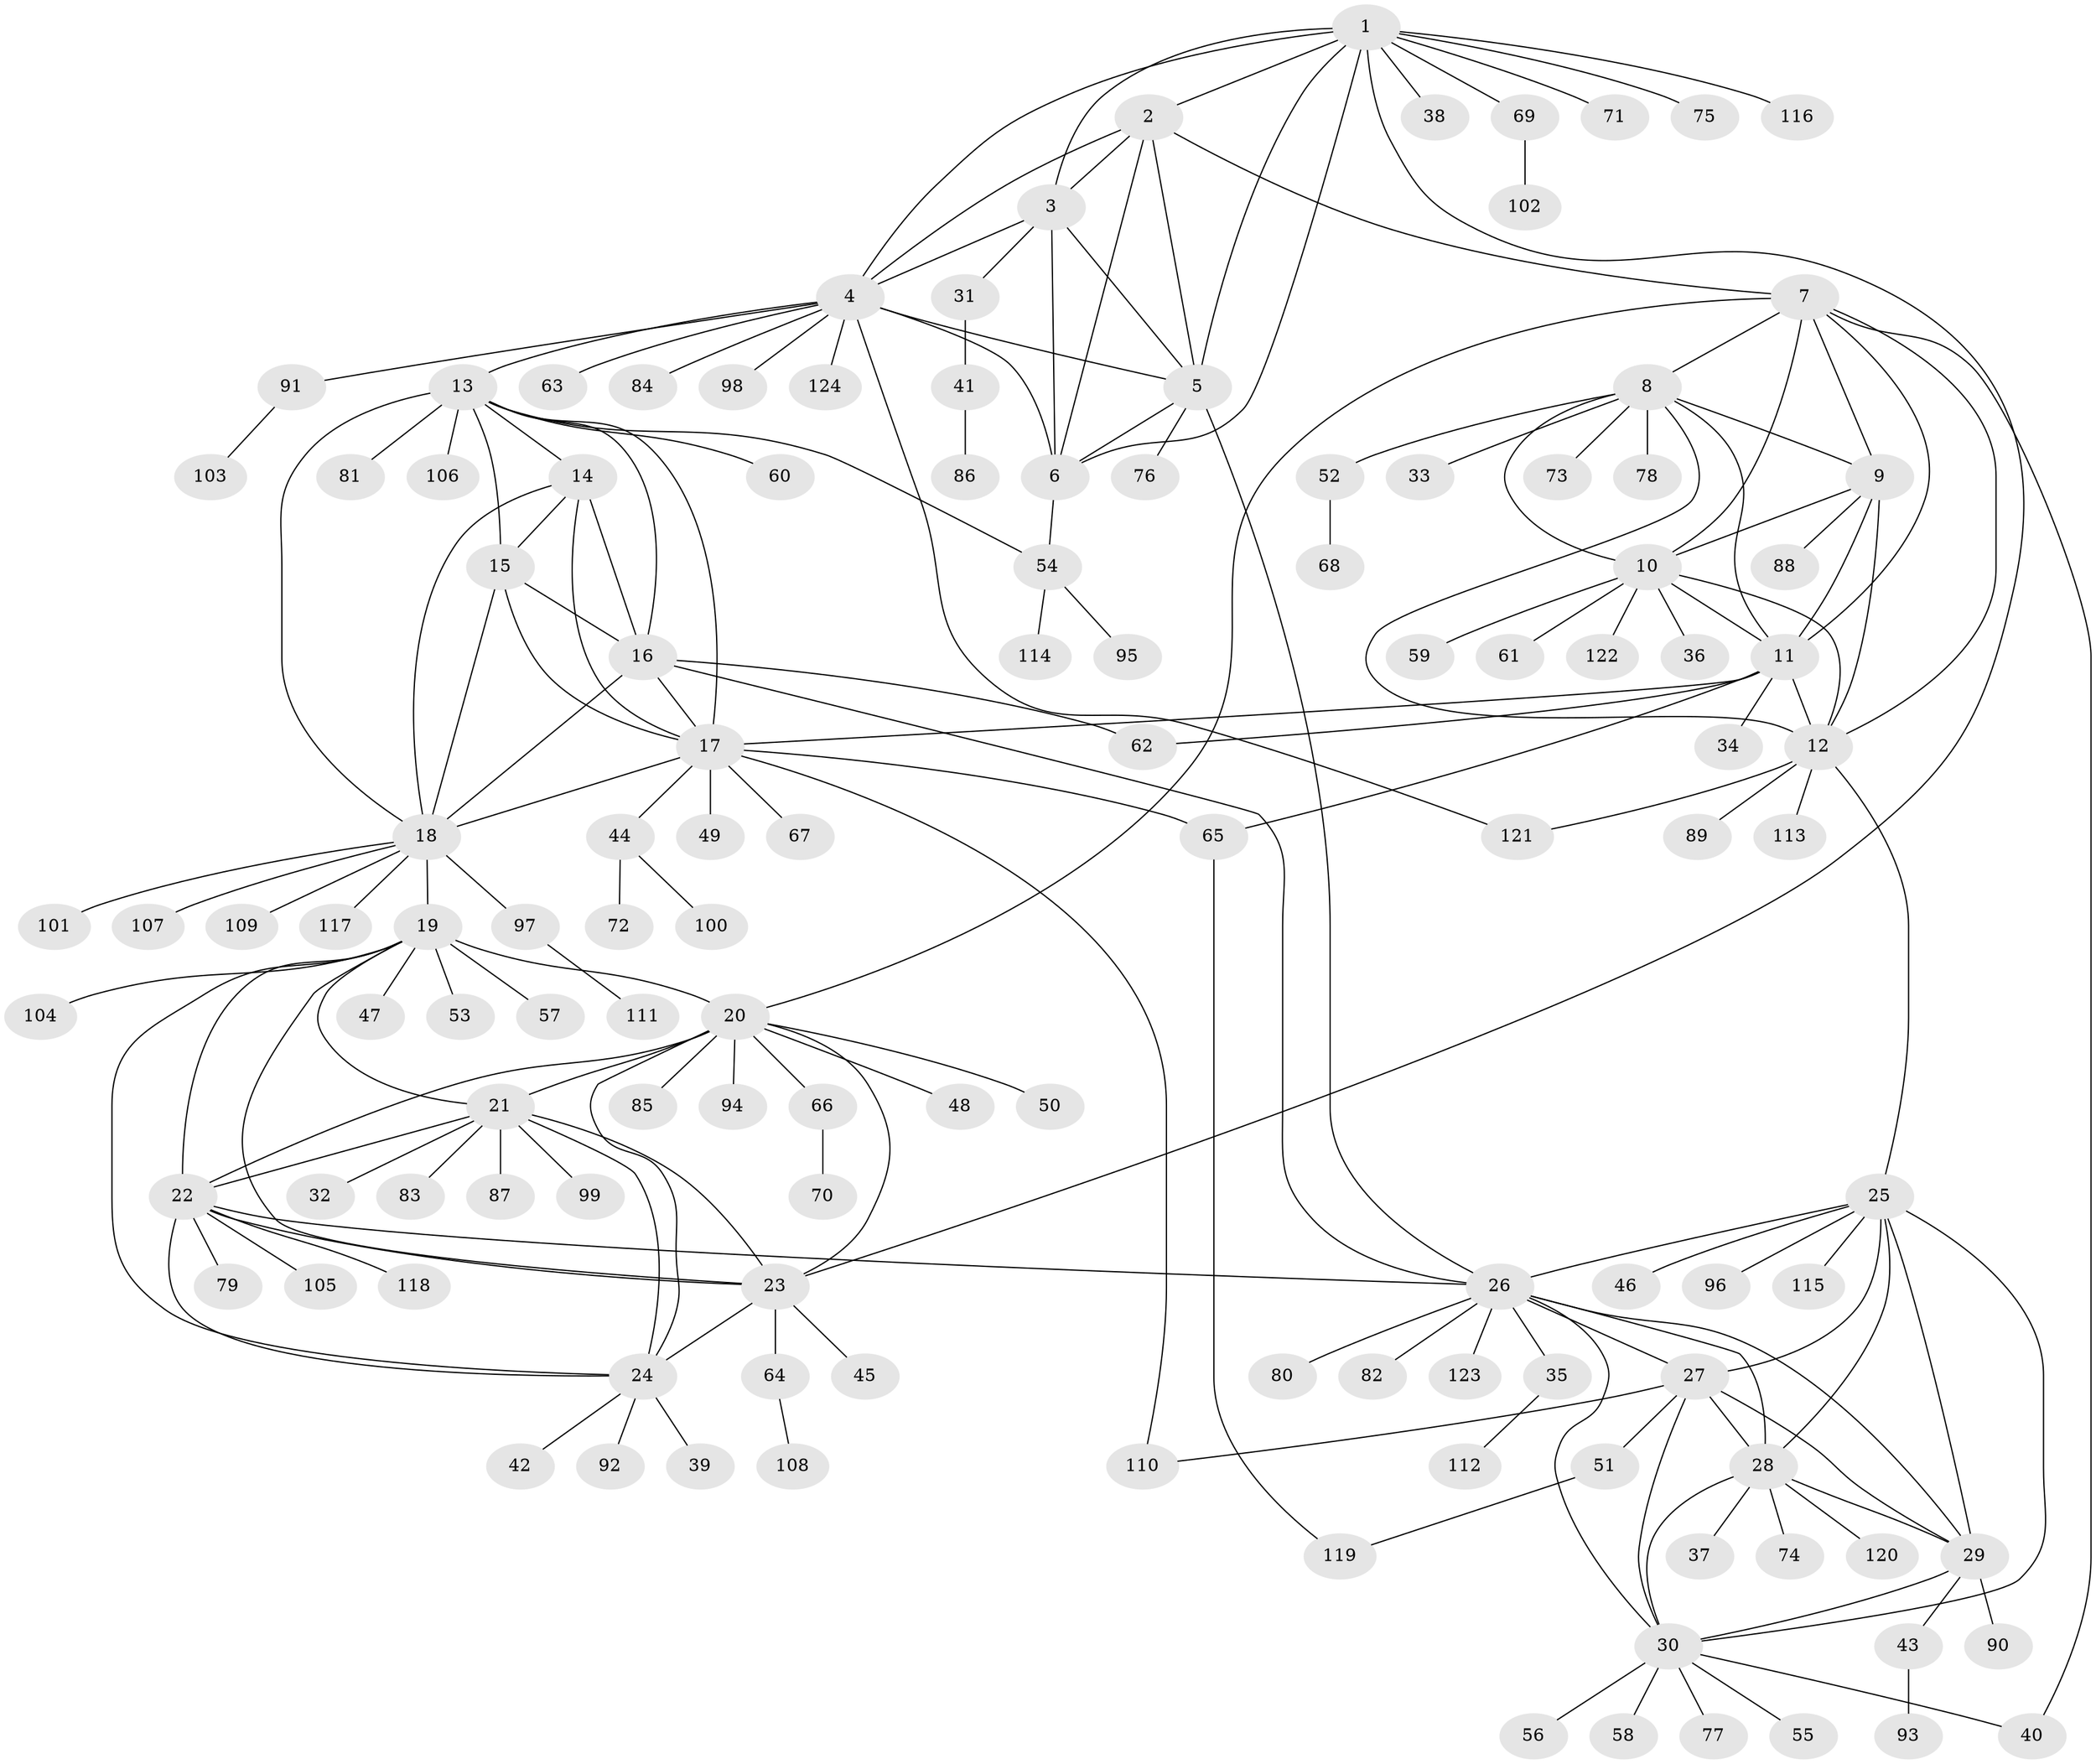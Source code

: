 // Generated by graph-tools (version 1.1) at 2025/11/02/27/25 16:11:30]
// undirected, 124 vertices, 186 edges
graph export_dot {
graph [start="1"]
  node [color=gray90,style=filled];
  1;
  2;
  3;
  4;
  5;
  6;
  7;
  8;
  9;
  10;
  11;
  12;
  13;
  14;
  15;
  16;
  17;
  18;
  19;
  20;
  21;
  22;
  23;
  24;
  25;
  26;
  27;
  28;
  29;
  30;
  31;
  32;
  33;
  34;
  35;
  36;
  37;
  38;
  39;
  40;
  41;
  42;
  43;
  44;
  45;
  46;
  47;
  48;
  49;
  50;
  51;
  52;
  53;
  54;
  55;
  56;
  57;
  58;
  59;
  60;
  61;
  62;
  63;
  64;
  65;
  66;
  67;
  68;
  69;
  70;
  71;
  72;
  73;
  74;
  75;
  76;
  77;
  78;
  79;
  80;
  81;
  82;
  83;
  84;
  85;
  86;
  87;
  88;
  89;
  90;
  91;
  92;
  93;
  94;
  95;
  96;
  97;
  98;
  99;
  100;
  101;
  102;
  103;
  104;
  105;
  106;
  107;
  108;
  109;
  110;
  111;
  112;
  113;
  114;
  115;
  116;
  117;
  118;
  119;
  120;
  121;
  122;
  123;
  124;
  1 -- 2;
  1 -- 3;
  1 -- 4;
  1 -- 5;
  1 -- 6;
  1 -- 23;
  1 -- 38;
  1 -- 69;
  1 -- 71;
  1 -- 75;
  1 -- 116;
  2 -- 3;
  2 -- 4;
  2 -- 5;
  2 -- 6;
  2 -- 7;
  3 -- 4;
  3 -- 5;
  3 -- 6;
  3 -- 31;
  4 -- 5;
  4 -- 6;
  4 -- 13;
  4 -- 63;
  4 -- 84;
  4 -- 91;
  4 -- 98;
  4 -- 121;
  4 -- 124;
  5 -- 6;
  5 -- 26;
  5 -- 76;
  6 -- 54;
  7 -- 8;
  7 -- 9;
  7 -- 10;
  7 -- 11;
  7 -- 12;
  7 -- 20;
  7 -- 40;
  8 -- 9;
  8 -- 10;
  8 -- 11;
  8 -- 12;
  8 -- 33;
  8 -- 52;
  8 -- 73;
  8 -- 78;
  9 -- 10;
  9 -- 11;
  9 -- 12;
  9 -- 88;
  10 -- 11;
  10 -- 12;
  10 -- 36;
  10 -- 59;
  10 -- 61;
  10 -- 122;
  11 -- 12;
  11 -- 17;
  11 -- 34;
  11 -- 62;
  11 -- 65;
  12 -- 25;
  12 -- 89;
  12 -- 113;
  12 -- 121;
  13 -- 14;
  13 -- 15;
  13 -- 16;
  13 -- 17;
  13 -- 18;
  13 -- 54;
  13 -- 60;
  13 -- 81;
  13 -- 106;
  14 -- 15;
  14 -- 16;
  14 -- 17;
  14 -- 18;
  15 -- 16;
  15 -- 17;
  15 -- 18;
  16 -- 17;
  16 -- 18;
  16 -- 26;
  16 -- 62;
  17 -- 18;
  17 -- 44;
  17 -- 49;
  17 -- 65;
  17 -- 67;
  17 -- 110;
  18 -- 19;
  18 -- 97;
  18 -- 101;
  18 -- 107;
  18 -- 109;
  18 -- 117;
  19 -- 20;
  19 -- 21;
  19 -- 22;
  19 -- 23;
  19 -- 24;
  19 -- 47;
  19 -- 53;
  19 -- 57;
  19 -- 104;
  20 -- 21;
  20 -- 22;
  20 -- 23;
  20 -- 24;
  20 -- 48;
  20 -- 50;
  20 -- 66;
  20 -- 85;
  20 -- 94;
  21 -- 22;
  21 -- 23;
  21 -- 24;
  21 -- 32;
  21 -- 83;
  21 -- 87;
  21 -- 99;
  22 -- 23;
  22 -- 24;
  22 -- 26;
  22 -- 79;
  22 -- 105;
  22 -- 118;
  23 -- 24;
  23 -- 45;
  23 -- 64;
  24 -- 39;
  24 -- 42;
  24 -- 92;
  25 -- 26;
  25 -- 27;
  25 -- 28;
  25 -- 29;
  25 -- 30;
  25 -- 46;
  25 -- 96;
  25 -- 115;
  26 -- 27;
  26 -- 28;
  26 -- 29;
  26 -- 30;
  26 -- 35;
  26 -- 80;
  26 -- 82;
  26 -- 123;
  27 -- 28;
  27 -- 29;
  27 -- 30;
  27 -- 51;
  27 -- 110;
  28 -- 29;
  28 -- 30;
  28 -- 37;
  28 -- 74;
  28 -- 120;
  29 -- 30;
  29 -- 43;
  29 -- 90;
  30 -- 40;
  30 -- 55;
  30 -- 56;
  30 -- 58;
  30 -- 77;
  31 -- 41;
  35 -- 112;
  41 -- 86;
  43 -- 93;
  44 -- 72;
  44 -- 100;
  51 -- 119;
  52 -- 68;
  54 -- 95;
  54 -- 114;
  64 -- 108;
  65 -- 119;
  66 -- 70;
  69 -- 102;
  91 -- 103;
  97 -- 111;
}
